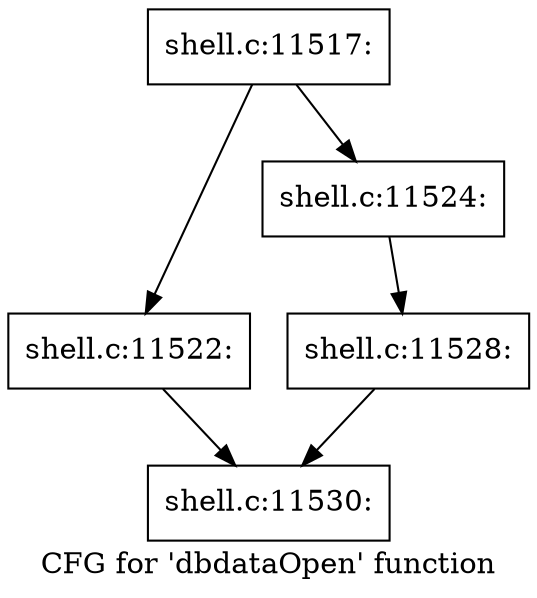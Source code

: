 digraph "CFG for 'dbdataOpen' function" {
	label="CFG for 'dbdataOpen' function";

	Node0x560276d0f320 [shape=record,label="{shell.c:11517:}"];
	Node0x560276d0f320 -> Node0x560276d1f210;
	Node0x560276d0f320 -> Node0x560276d1f2b0;
	Node0x560276d1f210 [shape=record,label="{shell.c:11522:}"];
	Node0x560276d1f210 -> Node0x560276d1c470;
	Node0x560276d1f2b0 [shape=record,label="{shell.c:11524:}"];
	Node0x560276d1f2b0 -> Node0x560276d1f260;
	Node0x560276d1f260 [shape=record,label="{shell.c:11528:}"];
	Node0x560276d1f260 -> Node0x560276d1c470;
	Node0x560276d1c470 [shape=record,label="{shell.c:11530:}"];
}
